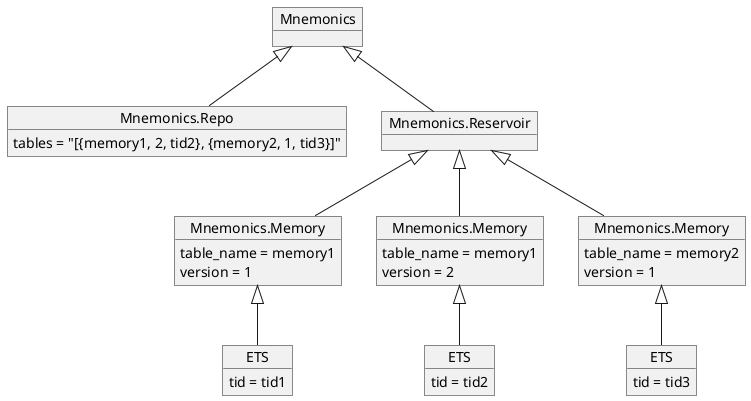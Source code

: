 @startuml

object Mnemonics
object "Mnemonics.Repo" as Repo {
  tables = "[{memory1, 2, tid2}, {memory2, 1, tid3}]"
}
object "Mnemonics.Reservoir" as Reservoir
object "Mnemonics.Memory" as memory1_1 {
  table_name = memory1
  version = 1
}
object "ETS" as memory1_1_ets {
  tid = tid1
}
object "Mnemonics.Memory" as memory1_2 {
  table_name = memory1
  version = 2
}
object "ETS" as memory1_2_ets {
  tid = tid2
}
object "Mnemonics.Memory" as memory2_1 {
  table_name = memory2
  version = 1
}
object "ETS" as memory2_1_ets {
  tid = tid3
}

Mnemonics <|-- Repo
Mnemonics <|-- Reservoir
Reservoir <|-- memory1_1
memory1_1 <|-- memory1_1_ets
Reservoir <|-- memory1_2
memory1_2 <|-- memory1_2_ets
Reservoir <|-- memory2_1
memory2_1 <|-- memory2_1_ets

@enduml
